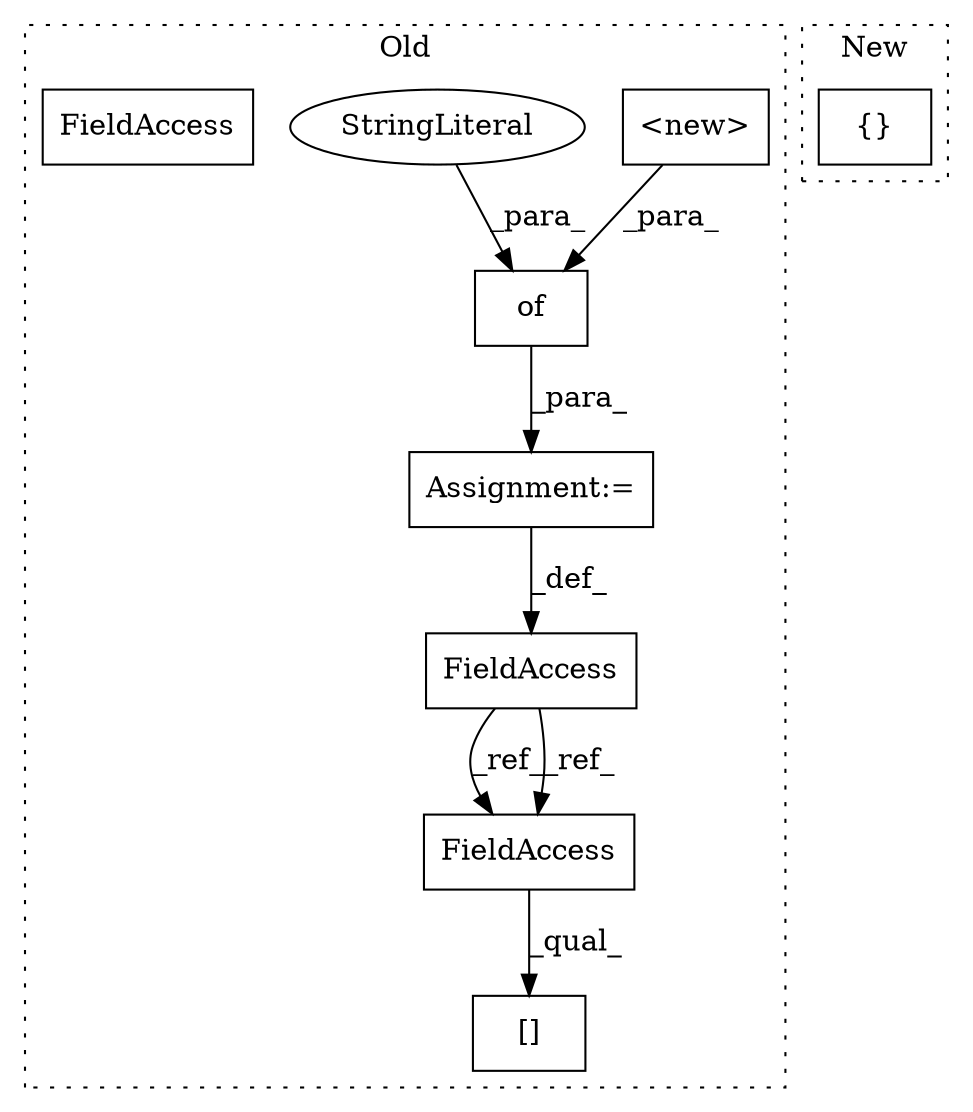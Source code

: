 digraph G {
subgraph cluster0 {
1 [label="<new>" a="14" s="2129" l="33" shape="box"];
3 [label="of" a="32" s="1901,2283" l="3,1" shape="box"];
4 [label="StringLiteral" a="45" s="2110" l="18" shape="ellipse"];
5 [label="FieldAccess" a="22" s="1890" l="6" shape="box"];
6 [label="Assignment:=" a="7" s="1896" l="1" shape="box"];
7 [label="[]" a="2" s="2795,2808" l="7,1" shape="box"];
8 [label="FieldAccess" a="22" s="2795" l="6" shape="box"];
9 [label="FieldAccess" a="22" s="2795" l="6" shape="box"];
label = "Old";
style="dotted";
}
subgraph cluster1 {
2 [label="{}" a="4" s="1919,2182" l="1,1" shape="box"];
label = "New";
style="dotted";
}
1 -> 3 [label="_para_"];
3 -> 6 [label="_para_"];
4 -> 3 [label="_para_"];
5 -> 9 [label="_ref_"];
5 -> 9 [label="_ref_"];
6 -> 5 [label="_def_"];
9 -> 7 [label="_qual_"];
}